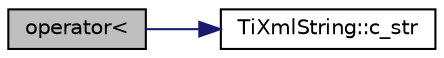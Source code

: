 digraph "operator&lt;"
{
  edge [fontname="Helvetica",fontsize="10",labelfontname="Helvetica",labelfontsize="10"];
  node [fontname="Helvetica",fontsize="10",shape=record];
  rankdir="LR";
  Node1 [label="operator\<",height=0.2,width=0.4,color="black", fillcolor="grey75", style="filled" fontcolor="black"];
  Node1 -> Node2 [color="midnightblue",fontsize="10",style="solid"];
  Node2 [label="TiXmlString::c_str",height=0.2,width=0.4,color="black", fillcolor="white", style="filled",URL="$class_ti_xml_string.html#a5581ca641d915551d3cda90f8e7bf49b"];
}
